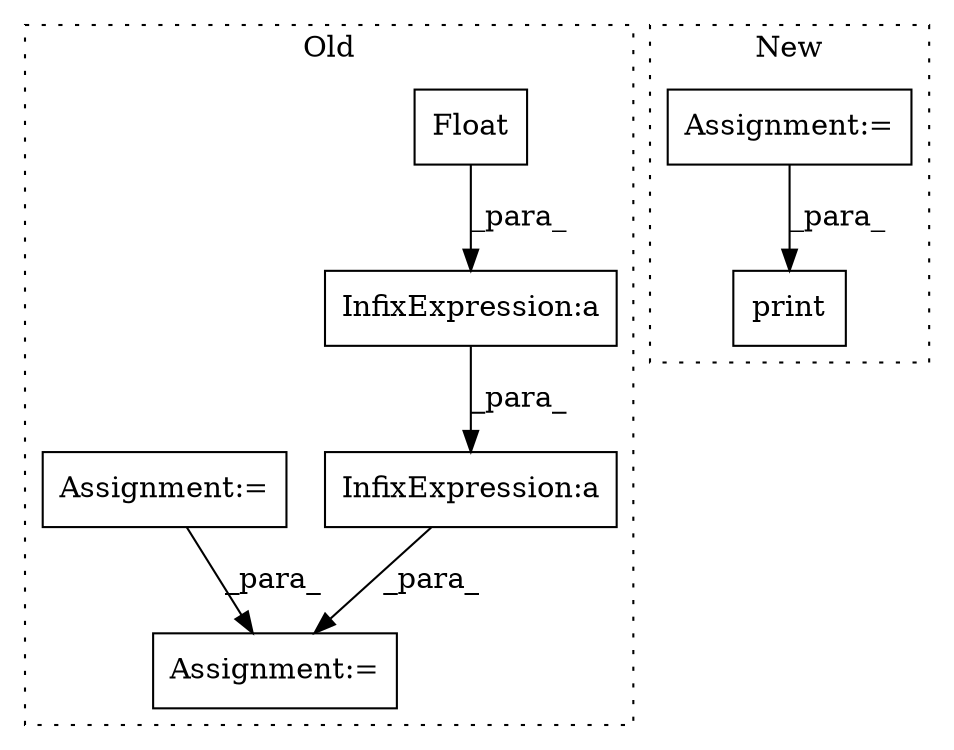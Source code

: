 digraph G {
subgraph cluster0 {
1 [label="Float" a="32" s="4707,4720" l="6,1" shape="box"];
3 [label="Assignment:=" a="7" s="4953" l="2" shape="box"];
5 [label="Assignment:=" a="7" s="3153" l="1" shape="box"];
6 [label="InfixExpression:a" a="27" s="4175" l="3" shape="box"];
7 [label="InfixExpression:a" a="27" s="4704" l="3" shape="box"];
label = "Old";
style="dotted";
}
subgraph cluster1 {
2 [label="print" a="32" s="1376,1410" l="6,1" shape="box"];
4 [label="Assignment:=" a="7" s="1061" l="4" shape="box"];
label = "New";
style="dotted";
}
1 -> 7 [label="_para_"];
4 -> 2 [label="_para_"];
5 -> 3 [label="_para_"];
6 -> 3 [label="_para_"];
7 -> 6 [label="_para_"];
}